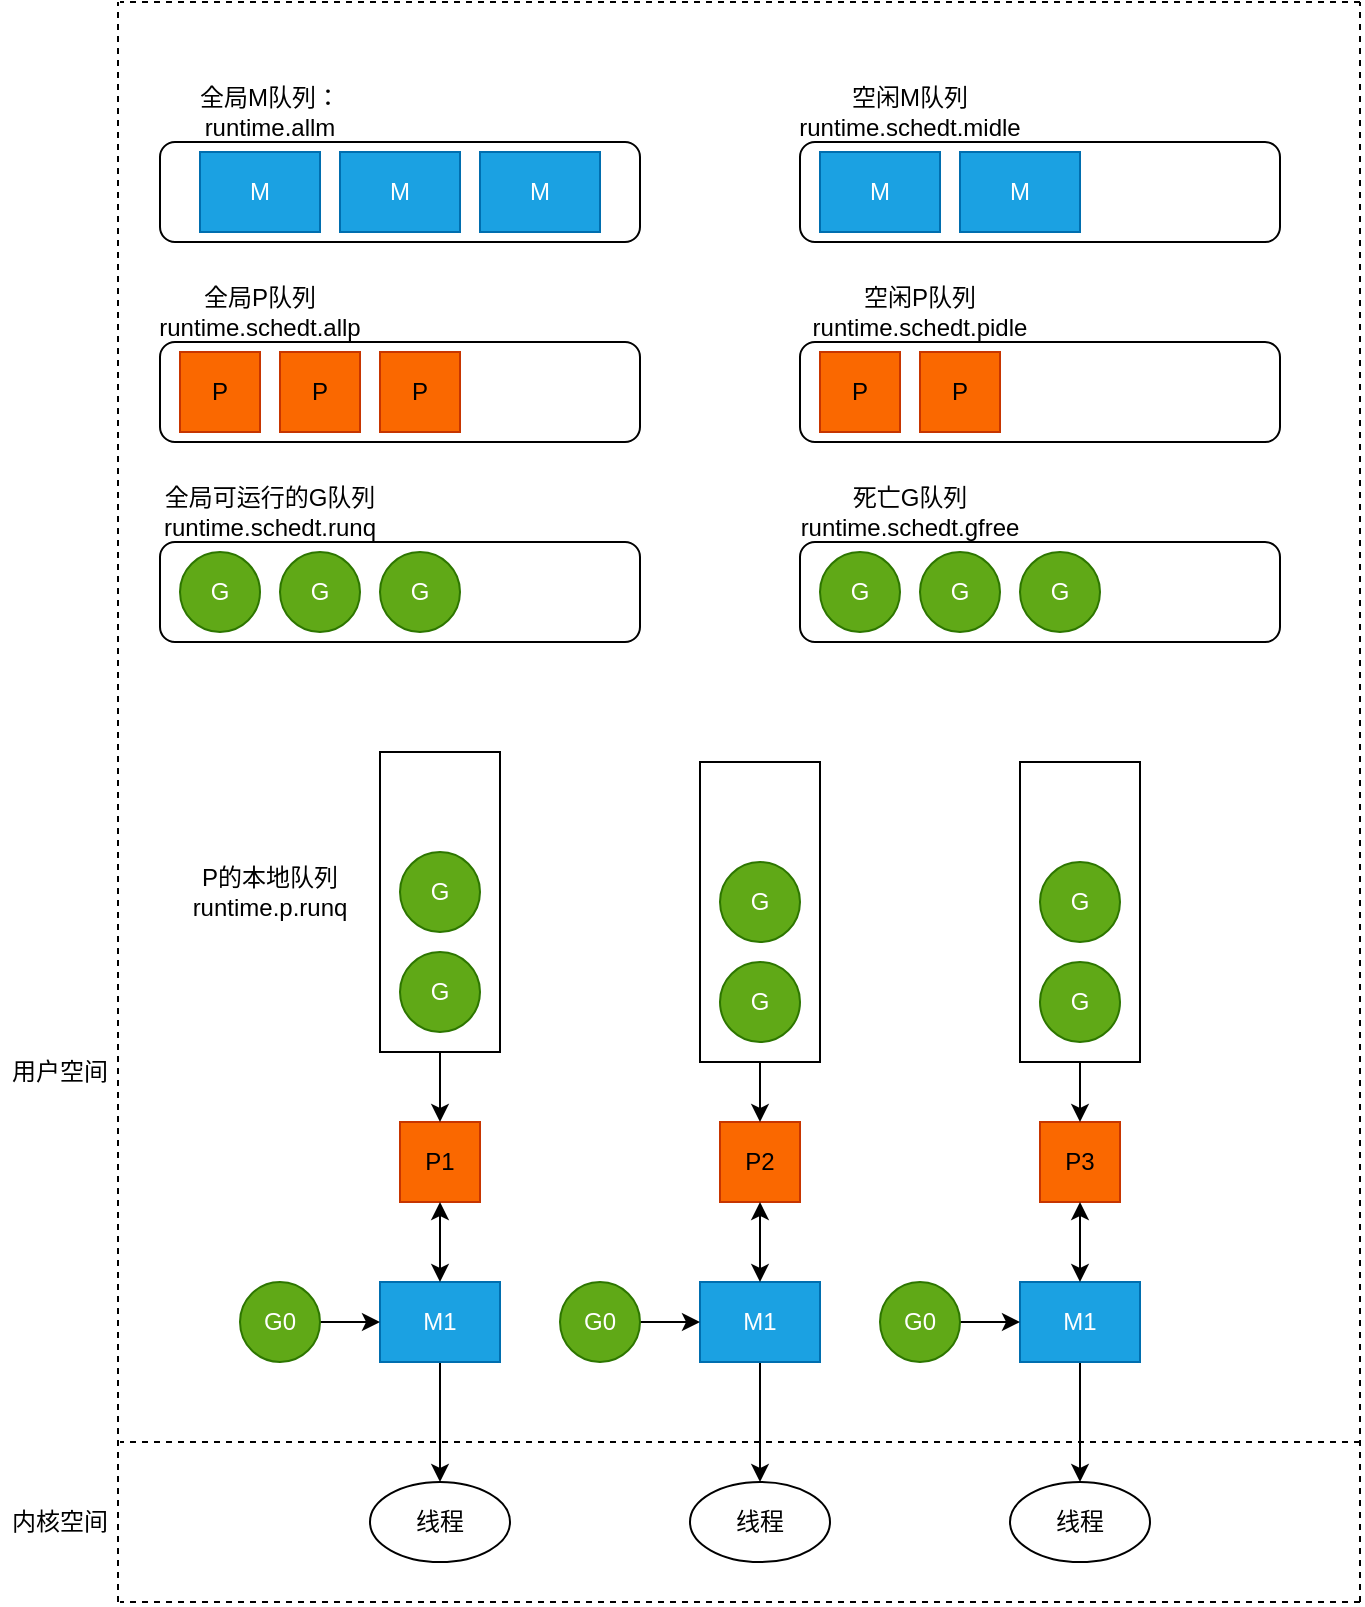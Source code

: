 <mxfile version="22.1.18" type="github">
  <diagram name="第 1 页" id="VWUA1YRedTUWYf8spR-G">
    <mxGraphModel dx="1306" dy="826" grid="1" gridSize="10" guides="1" tooltips="1" connect="1" arrows="1" fold="1" page="1" pageScale="1" pageWidth="827" pageHeight="1169" math="0" shadow="0">
      <root>
        <mxCell id="0" />
        <mxCell id="1" parent="0" />
        <mxCell id="bbGn_wzRD8GRMt_y7WGP-4" value="" style="rounded=1;whiteSpace=wrap;html=1;" parent="1" vertex="1">
          <mxGeometry x="120" y="310" width="240" height="50" as="geometry" />
        </mxCell>
        <mxCell id="bbGn_wzRD8GRMt_y7WGP-8" value="&lt;font face=&quot;Helvetica&quot;&gt;全局M队列：runtime.allm&lt;/font&gt;" style="text;html=1;strokeColor=none;fillColor=none;align=center;verticalAlign=middle;whiteSpace=wrap;rounded=0;" parent="1" vertex="1">
          <mxGeometry x="120" y="280" width="110" height="30" as="geometry" />
        </mxCell>
        <mxCell id="bbGn_wzRD8GRMt_y7WGP-10" value="" style="rounded=1;whiteSpace=wrap;html=1;" parent="1" vertex="1">
          <mxGeometry x="440" y="310" width="240" height="50" as="geometry" />
        </mxCell>
        <mxCell id="bbGn_wzRD8GRMt_y7WGP-14" value="&lt;font face=&quot;Helvetica&quot;&gt;空闲M队列runtime.schedt.midle&lt;/font&gt;" style="text;html=1;strokeColor=none;fillColor=none;align=center;verticalAlign=middle;whiteSpace=wrap;rounded=0;" parent="1" vertex="1">
          <mxGeometry x="440" y="280" width="110" height="30" as="geometry" />
        </mxCell>
        <mxCell id="bbGn_wzRD8GRMt_y7WGP-15" value="" style="rounded=1;whiteSpace=wrap;html=1;" parent="1" vertex="1">
          <mxGeometry x="120" y="510" width="240" height="50" as="geometry" />
        </mxCell>
        <mxCell id="bbGn_wzRD8GRMt_y7WGP-16" value="G" style="ellipse;whiteSpace=wrap;html=1;aspect=fixed;fillColor=#60a917;fontColor=#ffffff;strokeColor=#2D7600;" parent="1" vertex="1">
          <mxGeometry x="130" y="515" width="40" height="40" as="geometry" />
        </mxCell>
        <mxCell id="bbGn_wzRD8GRMt_y7WGP-17" value="G" style="ellipse;whiteSpace=wrap;html=1;aspect=fixed;fillColor=#60a917;fontColor=#ffffff;strokeColor=#2D7600;" parent="1" vertex="1">
          <mxGeometry x="180" y="515" width="40" height="40" as="geometry" />
        </mxCell>
        <mxCell id="bbGn_wzRD8GRMt_y7WGP-18" value="G" style="ellipse;whiteSpace=wrap;html=1;aspect=fixed;fillColor=#60a917;fontColor=#ffffff;strokeColor=#2D7600;" parent="1" vertex="1">
          <mxGeometry x="230" y="515" width="40" height="40" as="geometry" />
        </mxCell>
        <mxCell id="bbGn_wzRD8GRMt_y7WGP-19" value="&lt;font face=&quot;Helvetica&quot;&gt;全局P队列&lt;br&gt;runtime.schedt.allp&lt;/font&gt;" style="text;html=1;strokeColor=none;fillColor=none;align=center;verticalAlign=middle;whiteSpace=wrap;rounded=0;" parent="1" vertex="1">
          <mxGeometry x="120" y="380" width="100" height="30" as="geometry" />
        </mxCell>
        <mxCell id="bbGn_wzRD8GRMt_y7WGP-20" value="" style="rounded=1;whiteSpace=wrap;html=1;" parent="1" vertex="1">
          <mxGeometry x="120" y="410" width="240" height="50" as="geometry" />
        </mxCell>
        <mxCell id="bbGn_wzRD8GRMt_y7WGP-21" value="P" style="whiteSpace=wrap;html=1;aspect=fixed;fillColor=#fa6800;strokeColor=#C73500;fontColor=#000000;" parent="1" vertex="1">
          <mxGeometry x="130" y="415" width="40" height="40" as="geometry" />
        </mxCell>
        <mxCell id="bbGn_wzRD8GRMt_y7WGP-23" value="P" style="whiteSpace=wrap;html=1;aspect=fixed;fillColor=#fa6800;fontColor=#000000;strokeColor=#C73500;" parent="1" vertex="1">
          <mxGeometry x="180" y="415" width="40" height="40" as="geometry" />
        </mxCell>
        <mxCell id="bbGn_wzRD8GRMt_y7WGP-24" value="P" style="whiteSpace=wrap;html=1;aspect=fixed;fillColor=#fa6800;fontColor=#000000;strokeColor=#C73500;" parent="1" vertex="1">
          <mxGeometry x="230" y="415" width="40" height="40" as="geometry" />
        </mxCell>
        <mxCell id="bbGn_wzRD8GRMt_y7WGP-25" value="空闲P队列runtime.schedt.pidle" style="text;html=1;strokeColor=none;fillColor=none;align=center;verticalAlign=middle;whiteSpace=wrap;rounded=0;" parent="1" vertex="1">
          <mxGeometry x="440" y="380" width="120" height="30" as="geometry" />
        </mxCell>
        <mxCell id="bbGn_wzRD8GRMt_y7WGP-26" value="" style="rounded=1;whiteSpace=wrap;html=1;" parent="1" vertex="1">
          <mxGeometry x="440" y="410" width="240" height="50" as="geometry" />
        </mxCell>
        <mxCell id="bbGn_wzRD8GRMt_y7WGP-27" value="P" style="whiteSpace=wrap;html=1;aspect=fixed;fillColor=#fa6800;strokeColor=#C73500;fontColor=#000000;" parent="1" vertex="1">
          <mxGeometry x="450" y="415" width="40" height="40" as="geometry" />
        </mxCell>
        <mxCell id="bbGn_wzRD8GRMt_y7WGP-28" value="P" style="whiteSpace=wrap;html=1;aspect=fixed;fillColor=#fa6800;fontColor=#000000;strokeColor=#C73500;" parent="1" vertex="1">
          <mxGeometry x="500" y="415" width="40" height="40" as="geometry" />
        </mxCell>
        <mxCell id="bbGn_wzRD8GRMt_y7WGP-31" value="M" style="rounded=0;whiteSpace=wrap;html=1;fillColor=#1ba1e2;fontColor=#ffffff;strokeColor=#006EAF;" parent="1" vertex="1">
          <mxGeometry x="140" y="315" width="60" height="40" as="geometry" />
        </mxCell>
        <mxCell id="bbGn_wzRD8GRMt_y7WGP-32" value="M" style="rounded=0;whiteSpace=wrap;html=1;fillColor=#1ba1e2;fontColor=#ffffff;strokeColor=#006EAF;" parent="1" vertex="1">
          <mxGeometry x="210" y="315" width="60" height="40" as="geometry" />
        </mxCell>
        <mxCell id="bbGn_wzRD8GRMt_y7WGP-33" value="M" style="rounded=0;whiteSpace=wrap;html=1;fillColor=#1ba1e2;fontColor=#ffffff;strokeColor=#006EAF;" parent="1" vertex="1">
          <mxGeometry x="280" y="315" width="60" height="40" as="geometry" />
        </mxCell>
        <mxCell id="bbGn_wzRD8GRMt_y7WGP-34" value="M" style="rounded=0;whiteSpace=wrap;html=1;fillColor=#1ba1e2;fontColor=#ffffff;strokeColor=#006EAF;" parent="1" vertex="1">
          <mxGeometry x="450" y="315" width="60" height="40" as="geometry" />
        </mxCell>
        <mxCell id="bbGn_wzRD8GRMt_y7WGP-35" value="M" style="rounded=0;whiteSpace=wrap;html=1;fillColor=#1ba1e2;fontColor=#ffffff;strokeColor=#006EAF;" parent="1" vertex="1">
          <mxGeometry x="520" y="315" width="60" height="40" as="geometry" />
        </mxCell>
        <mxCell id="bbGn_wzRD8GRMt_y7WGP-36" value="&lt;font face=&quot;Helvetica&quot;&gt;全局可运行的G队列&lt;br&gt;runtime.schedt.runq&lt;/font&gt;" style="text;html=1;strokeColor=none;fillColor=none;align=center;verticalAlign=middle;whiteSpace=wrap;rounded=0;" parent="1" vertex="1">
          <mxGeometry x="120" y="480" width="110" height="30" as="geometry" />
        </mxCell>
        <mxCell id="bbGn_wzRD8GRMt_y7WGP-37" value="" style="rounded=1;whiteSpace=wrap;html=1;" parent="1" vertex="1">
          <mxGeometry x="440" y="510" width="240" height="50" as="geometry" />
        </mxCell>
        <mxCell id="bbGn_wzRD8GRMt_y7WGP-38" value="G" style="ellipse;whiteSpace=wrap;html=1;aspect=fixed;fillColor=#60a917;fontColor=#ffffff;strokeColor=#2D7600;" parent="1" vertex="1">
          <mxGeometry x="450" y="515" width="40" height="40" as="geometry" />
        </mxCell>
        <mxCell id="bbGn_wzRD8GRMt_y7WGP-39" value="G" style="ellipse;whiteSpace=wrap;html=1;aspect=fixed;fillColor=#60a917;fontColor=#ffffff;strokeColor=#2D7600;" parent="1" vertex="1">
          <mxGeometry x="500" y="515" width="40" height="40" as="geometry" />
        </mxCell>
        <mxCell id="bbGn_wzRD8GRMt_y7WGP-40" value="G" style="ellipse;whiteSpace=wrap;html=1;aspect=fixed;fillColor=#60a917;fontColor=#ffffff;strokeColor=#2D7600;" parent="1" vertex="1">
          <mxGeometry x="550" y="515" width="40" height="40" as="geometry" />
        </mxCell>
        <mxCell id="bbGn_wzRD8GRMt_y7WGP-41" value="&lt;font face=&quot;Helvetica&quot;&gt;死亡G队列&lt;br&gt;runtime.schedt.gfree&lt;/font&gt;" style="text;html=1;strokeColor=none;fillColor=none;align=center;verticalAlign=middle;whiteSpace=wrap;rounded=0;" parent="1" vertex="1">
          <mxGeometry x="440" y="480" width="110" height="30" as="geometry" />
        </mxCell>
        <mxCell id="bbGn_wzRD8GRMt_y7WGP-42" value="P1" style="whiteSpace=wrap;html=1;aspect=fixed;fillColor=#fa6800;fontColor=#000000;strokeColor=#C73500;" parent="1" vertex="1">
          <mxGeometry x="240" y="800" width="40" height="40" as="geometry" />
        </mxCell>
        <mxCell id="bbGn_wzRD8GRMt_y7WGP-48" value="P2" style="whiteSpace=wrap;html=1;aspect=fixed;fillColor=#fa6800;fontColor=#000000;strokeColor=#C73500;" parent="1" vertex="1">
          <mxGeometry x="400" y="800" width="40" height="40" as="geometry" />
        </mxCell>
        <mxCell id="bbGn_wzRD8GRMt_y7WGP-49" value="P3" style="whiteSpace=wrap;html=1;aspect=fixed;fillColor=#fa6800;fontColor=#000000;strokeColor=#C73500;" parent="1" vertex="1">
          <mxGeometry x="560" y="800" width="40" height="40" as="geometry" />
        </mxCell>
        <mxCell id="bbGn_wzRD8GRMt_y7WGP-50" value="线程" style="ellipse;whiteSpace=wrap;html=1;" parent="1" vertex="1">
          <mxGeometry x="225" y="980" width="70" height="40" as="geometry" />
        </mxCell>
        <mxCell id="bbGn_wzRD8GRMt_y7WGP-51" value="线程" style="ellipse;whiteSpace=wrap;html=1;" parent="1" vertex="1">
          <mxGeometry x="385" y="980" width="70" height="40" as="geometry" />
        </mxCell>
        <mxCell id="bbGn_wzRD8GRMt_y7WGP-52" value="线程" style="ellipse;whiteSpace=wrap;html=1;" parent="1" vertex="1">
          <mxGeometry x="545" y="980" width="70" height="40" as="geometry" />
        </mxCell>
        <mxCell id="bbGn_wzRD8GRMt_y7WGP-88" style="edgeStyle=orthogonalEdgeStyle;rounded=0;orthogonalLoop=1;jettySize=auto;html=1;entryX=0.5;entryY=0;entryDx=0;entryDy=0;" parent="1" source="bbGn_wzRD8GRMt_y7WGP-57" target="bbGn_wzRD8GRMt_y7WGP-42" edge="1">
          <mxGeometry relative="1" as="geometry" />
        </mxCell>
        <mxCell id="bbGn_wzRD8GRMt_y7WGP-57" value="" style="rounded=0;whiteSpace=wrap;html=1;" parent="1" vertex="1">
          <mxGeometry x="230" y="615" width="60" height="150" as="geometry" />
        </mxCell>
        <mxCell id="bbGn_wzRD8GRMt_y7WGP-64" style="edgeStyle=orthogonalEdgeStyle;rounded=0;orthogonalLoop=1;jettySize=auto;html=1;entryX=0.5;entryY=0;entryDx=0;entryDy=0;" parent="1" source="bbGn_wzRD8GRMt_y7WGP-58" target="bbGn_wzRD8GRMt_y7WGP-50" edge="1">
          <mxGeometry relative="1" as="geometry" />
        </mxCell>
        <mxCell id="bbGn_wzRD8GRMt_y7WGP-58" value="M1" style="rounded=0;whiteSpace=wrap;html=1;fillColor=#1ba1e2;fontColor=#ffffff;strokeColor=#006EAF;" parent="1" vertex="1">
          <mxGeometry x="230" y="880" width="60" height="40" as="geometry" />
        </mxCell>
        <mxCell id="bbGn_wzRD8GRMt_y7WGP-65" style="edgeStyle=orthogonalEdgeStyle;rounded=0;orthogonalLoop=1;jettySize=auto;html=1;" parent="1" source="bbGn_wzRD8GRMt_y7WGP-59" target="bbGn_wzRD8GRMt_y7WGP-51" edge="1">
          <mxGeometry relative="1" as="geometry" />
        </mxCell>
        <mxCell id="bbGn_wzRD8GRMt_y7WGP-59" value="M1" style="rounded=0;whiteSpace=wrap;html=1;fillColor=#1ba1e2;fontColor=#ffffff;strokeColor=#006EAF;" parent="1" vertex="1">
          <mxGeometry x="390" y="880" width="60" height="40" as="geometry" />
        </mxCell>
        <mxCell id="bbGn_wzRD8GRMt_y7WGP-66" style="edgeStyle=orthogonalEdgeStyle;rounded=0;orthogonalLoop=1;jettySize=auto;html=1;entryX=0.5;entryY=0;entryDx=0;entryDy=0;" parent="1" source="bbGn_wzRD8GRMt_y7WGP-60" target="bbGn_wzRD8GRMt_y7WGP-52" edge="1">
          <mxGeometry relative="1" as="geometry" />
        </mxCell>
        <mxCell id="bbGn_wzRD8GRMt_y7WGP-60" value="M1" style="rounded=0;whiteSpace=wrap;html=1;fillColor=#1ba1e2;fontColor=#ffffff;strokeColor=#006EAF;" parent="1" vertex="1">
          <mxGeometry x="550" y="880" width="60" height="40" as="geometry" />
        </mxCell>
        <mxCell id="bbGn_wzRD8GRMt_y7WGP-67" value="G" style="ellipse;whiteSpace=wrap;html=1;aspect=fixed;fillColor=#60a917;fontColor=#ffffff;strokeColor=#2D7600;" parent="1" vertex="1">
          <mxGeometry x="240" y="715" width="40" height="40" as="geometry" />
        </mxCell>
        <mxCell id="bbGn_wzRD8GRMt_y7WGP-68" value="G" style="ellipse;whiteSpace=wrap;html=1;aspect=fixed;fillColor=#60a917;fontColor=#ffffff;strokeColor=#2D7600;" parent="1" vertex="1">
          <mxGeometry x="240" y="665" width="40" height="40" as="geometry" />
        </mxCell>
        <mxCell id="bbGn_wzRD8GRMt_y7WGP-89" style="edgeStyle=orthogonalEdgeStyle;rounded=0;orthogonalLoop=1;jettySize=auto;html=1;entryX=0.5;entryY=0;entryDx=0;entryDy=0;" parent="1" source="bbGn_wzRD8GRMt_y7WGP-73" target="bbGn_wzRD8GRMt_y7WGP-48" edge="1">
          <mxGeometry relative="1" as="geometry" />
        </mxCell>
        <mxCell id="bbGn_wzRD8GRMt_y7WGP-73" value="" style="rounded=0;whiteSpace=wrap;html=1;" parent="1" vertex="1">
          <mxGeometry x="390" y="620" width="60" height="150" as="geometry" />
        </mxCell>
        <mxCell id="bbGn_wzRD8GRMt_y7WGP-74" value="G" style="ellipse;whiteSpace=wrap;html=1;aspect=fixed;fillColor=#60a917;fontColor=#ffffff;strokeColor=#2D7600;" parent="1" vertex="1">
          <mxGeometry x="400" y="720" width="40" height="40" as="geometry" />
        </mxCell>
        <mxCell id="bbGn_wzRD8GRMt_y7WGP-90" style="edgeStyle=orthogonalEdgeStyle;rounded=0;orthogonalLoop=1;jettySize=auto;html=1;entryX=0.5;entryY=0;entryDx=0;entryDy=0;" parent="1" source="bbGn_wzRD8GRMt_y7WGP-76" target="bbGn_wzRD8GRMt_y7WGP-49" edge="1">
          <mxGeometry relative="1" as="geometry" />
        </mxCell>
        <mxCell id="bbGn_wzRD8GRMt_y7WGP-76" value="" style="rounded=0;whiteSpace=wrap;html=1;" parent="1" vertex="1">
          <mxGeometry x="550" y="620" width="60" height="150" as="geometry" />
        </mxCell>
        <mxCell id="bbGn_wzRD8GRMt_y7WGP-77" value="G" style="ellipse;whiteSpace=wrap;html=1;aspect=fixed;fillColor=#60a917;fontColor=#ffffff;strokeColor=#2D7600;" parent="1" vertex="1">
          <mxGeometry x="560" y="720" width="40" height="40" as="geometry" />
        </mxCell>
        <mxCell id="bbGn_wzRD8GRMt_y7WGP-79" value="G" style="ellipse;whiteSpace=wrap;html=1;aspect=fixed;fillColor=#60a917;fontColor=#ffffff;strokeColor=#2D7600;" parent="1" vertex="1">
          <mxGeometry x="560" y="670" width="40" height="40" as="geometry" />
        </mxCell>
        <mxCell id="bbGn_wzRD8GRMt_y7WGP-80" value="P的本地队列&lt;br&gt;runtime.p.runq" style="text;html=1;strokeColor=none;fillColor=none;align=center;verticalAlign=middle;whiteSpace=wrap;rounded=0;" parent="1" vertex="1">
          <mxGeometry x="120" y="670" width="110" height="30" as="geometry" />
        </mxCell>
        <mxCell id="bbGn_wzRD8GRMt_y7WGP-81" value="G" style="ellipse;whiteSpace=wrap;html=1;aspect=fixed;fillColor=#60a917;fontColor=#ffffff;strokeColor=#2D7600;" parent="1" vertex="1">
          <mxGeometry x="400" y="670" width="40" height="40" as="geometry" />
        </mxCell>
        <mxCell id="bbGn_wzRD8GRMt_y7WGP-83" style="edgeStyle=orthogonalEdgeStyle;rounded=0;orthogonalLoop=1;jettySize=auto;html=1;entryX=0;entryY=0.5;entryDx=0;entryDy=0;" parent="1" source="bbGn_wzRD8GRMt_y7WGP-82" target="bbGn_wzRD8GRMt_y7WGP-58" edge="1">
          <mxGeometry relative="1" as="geometry" />
        </mxCell>
        <mxCell id="bbGn_wzRD8GRMt_y7WGP-82" value="G0" style="ellipse;whiteSpace=wrap;html=1;aspect=fixed;fillColor=#60a917;fontColor=#ffffff;strokeColor=#2D7600;" parent="1" vertex="1">
          <mxGeometry x="160" y="880" width="40" height="40" as="geometry" />
        </mxCell>
        <mxCell id="bbGn_wzRD8GRMt_y7WGP-85" style="edgeStyle=orthogonalEdgeStyle;rounded=0;orthogonalLoop=1;jettySize=auto;html=1;entryX=0;entryY=0.5;entryDx=0;entryDy=0;" parent="1" source="bbGn_wzRD8GRMt_y7WGP-84" target="bbGn_wzRD8GRMt_y7WGP-59" edge="1">
          <mxGeometry relative="1" as="geometry" />
        </mxCell>
        <mxCell id="bbGn_wzRD8GRMt_y7WGP-84" value="G0" style="ellipse;whiteSpace=wrap;html=1;aspect=fixed;fillColor=#60a917;fontColor=#ffffff;strokeColor=#2D7600;" parent="1" vertex="1">
          <mxGeometry x="320" y="880" width="40" height="40" as="geometry" />
        </mxCell>
        <mxCell id="bbGn_wzRD8GRMt_y7WGP-87" style="edgeStyle=orthogonalEdgeStyle;rounded=0;orthogonalLoop=1;jettySize=auto;html=1;entryX=0;entryY=0.5;entryDx=0;entryDy=0;" parent="1" source="bbGn_wzRD8GRMt_y7WGP-86" target="bbGn_wzRD8GRMt_y7WGP-60" edge="1">
          <mxGeometry relative="1" as="geometry" />
        </mxCell>
        <mxCell id="bbGn_wzRD8GRMt_y7WGP-86" value="G0" style="ellipse;whiteSpace=wrap;html=1;aspect=fixed;fillColor=#60a917;fontColor=#ffffff;strokeColor=#2D7600;" parent="1" vertex="1">
          <mxGeometry x="480" y="880" width="40" height="40" as="geometry" />
        </mxCell>
        <mxCell id="bbGn_wzRD8GRMt_y7WGP-91" value="" style="endArrow=classic;startArrow=classic;html=1;rounded=0;entryX=0.5;entryY=1;entryDx=0;entryDy=0;exitX=0.5;exitY=0;exitDx=0;exitDy=0;" parent="1" source="bbGn_wzRD8GRMt_y7WGP-58" target="bbGn_wzRD8GRMt_y7WGP-42" edge="1">
          <mxGeometry width="50" height="50" relative="1" as="geometry">
            <mxPoint x="390" y="900" as="sourcePoint" />
            <mxPoint x="440" y="850" as="targetPoint" />
          </mxGeometry>
        </mxCell>
        <mxCell id="bbGn_wzRD8GRMt_y7WGP-92" value="" style="endArrow=classic;startArrow=classic;html=1;rounded=0;entryX=0.5;entryY=1;entryDx=0;entryDy=0;exitX=0.5;exitY=0;exitDx=0;exitDy=0;" parent="1" source="bbGn_wzRD8GRMt_y7WGP-59" target="bbGn_wzRD8GRMt_y7WGP-48" edge="1">
          <mxGeometry width="50" height="50" relative="1" as="geometry">
            <mxPoint x="390" y="900" as="sourcePoint" />
            <mxPoint x="440" y="850" as="targetPoint" />
          </mxGeometry>
        </mxCell>
        <mxCell id="bbGn_wzRD8GRMt_y7WGP-93" value="" style="endArrow=classic;startArrow=classic;html=1;rounded=0;entryX=0.5;entryY=1;entryDx=0;entryDy=0;exitX=0.5;exitY=0;exitDx=0;exitDy=0;" parent="1" source="bbGn_wzRD8GRMt_y7WGP-60" target="bbGn_wzRD8GRMt_y7WGP-49" edge="1">
          <mxGeometry width="50" height="50" relative="1" as="geometry">
            <mxPoint x="390" y="900" as="sourcePoint" />
            <mxPoint x="440" y="850" as="targetPoint" />
          </mxGeometry>
        </mxCell>
        <mxCell id="bbGn_wzRD8GRMt_y7WGP-94" value="" style="endArrow=none;dashed=1;html=1;rounded=0;" parent="1" edge="1">
          <mxGeometry width="50" height="50" relative="1" as="geometry">
            <mxPoint x="720" y="960" as="sourcePoint" />
            <mxPoint x="100" y="960" as="targetPoint" />
          </mxGeometry>
        </mxCell>
        <mxCell id="bbGn_wzRD8GRMt_y7WGP-96" value="" style="endArrow=none;dashed=1;html=1;rounded=0;" parent="1" edge="1">
          <mxGeometry width="50" height="50" relative="1" as="geometry">
            <mxPoint x="720" y="1040" as="sourcePoint" />
            <mxPoint x="100" y="1040" as="targetPoint" />
          </mxGeometry>
        </mxCell>
        <mxCell id="bbGn_wzRD8GRMt_y7WGP-97" value="" style="endArrow=none;dashed=1;html=1;rounded=0;" parent="1" edge="1">
          <mxGeometry width="50" height="50" relative="1" as="geometry">
            <mxPoint x="720" y="240" as="sourcePoint" />
            <mxPoint x="100" y="240" as="targetPoint" />
          </mxGeometry>
        </mxCell>
        <mxCell id="bbGn_wzRD8GRMt_y7WGP-98" value="" style="endArrow=none;dashed=1;html=1;rounded=0;" parent="1" edge="1">
          <mxGeometry width="50" height="50" relative="1" as="geometry">
            <mxPoint x="99" y="1040" as="sourcePoint" />
            <mxPoint x="99" y="240" as="targetPoint" />
          </mxGeometry>
        </mxCell>
        <mxCell id="bbGn_wzRD8GRMt_y7WGP-99" value="" style="endArrow=none;dashed=1;html=1;rounded=0;" parent="1" edge="1">
          <mxGeometry width="50" height="50" relative="1" as="geometry">
            <mxPoint x="720" y="1040" as="sourcePoint" />
            <mxPoint x="720" y="240" as="targetPoint" />
          </mxGeometry>
        </mxCell>
        <mxCell id="bbGn_wzRD8GRMt_y7WGP-100" value="内核空间" style="text;html=1;strokeColor=none;fillColor=none;align=center;verticalAlign=middle;whiteSpace=wrap;rounded=0;" parent="1" vertex="1">
          <mxGeometry x="40" y="985" width="60" height="30" as="geometry" />
        </mxCell>
        <mxCell id="bbGn_wzRD8GRMt_y7WGP-101" value="用户空间" style="text;html=1;strokeColor=none;fillColor=none;align=center;verticalAlign=middle;whiteSpace=wrap;rounded=0;" parent="1" vertex="1">
          <mxGeometry x="40" y="760" width="60" height="30" as="geometry" />
        </mxCell>
      </root>
    </mxGraphModel>
  </diagram>
</mxfile>
